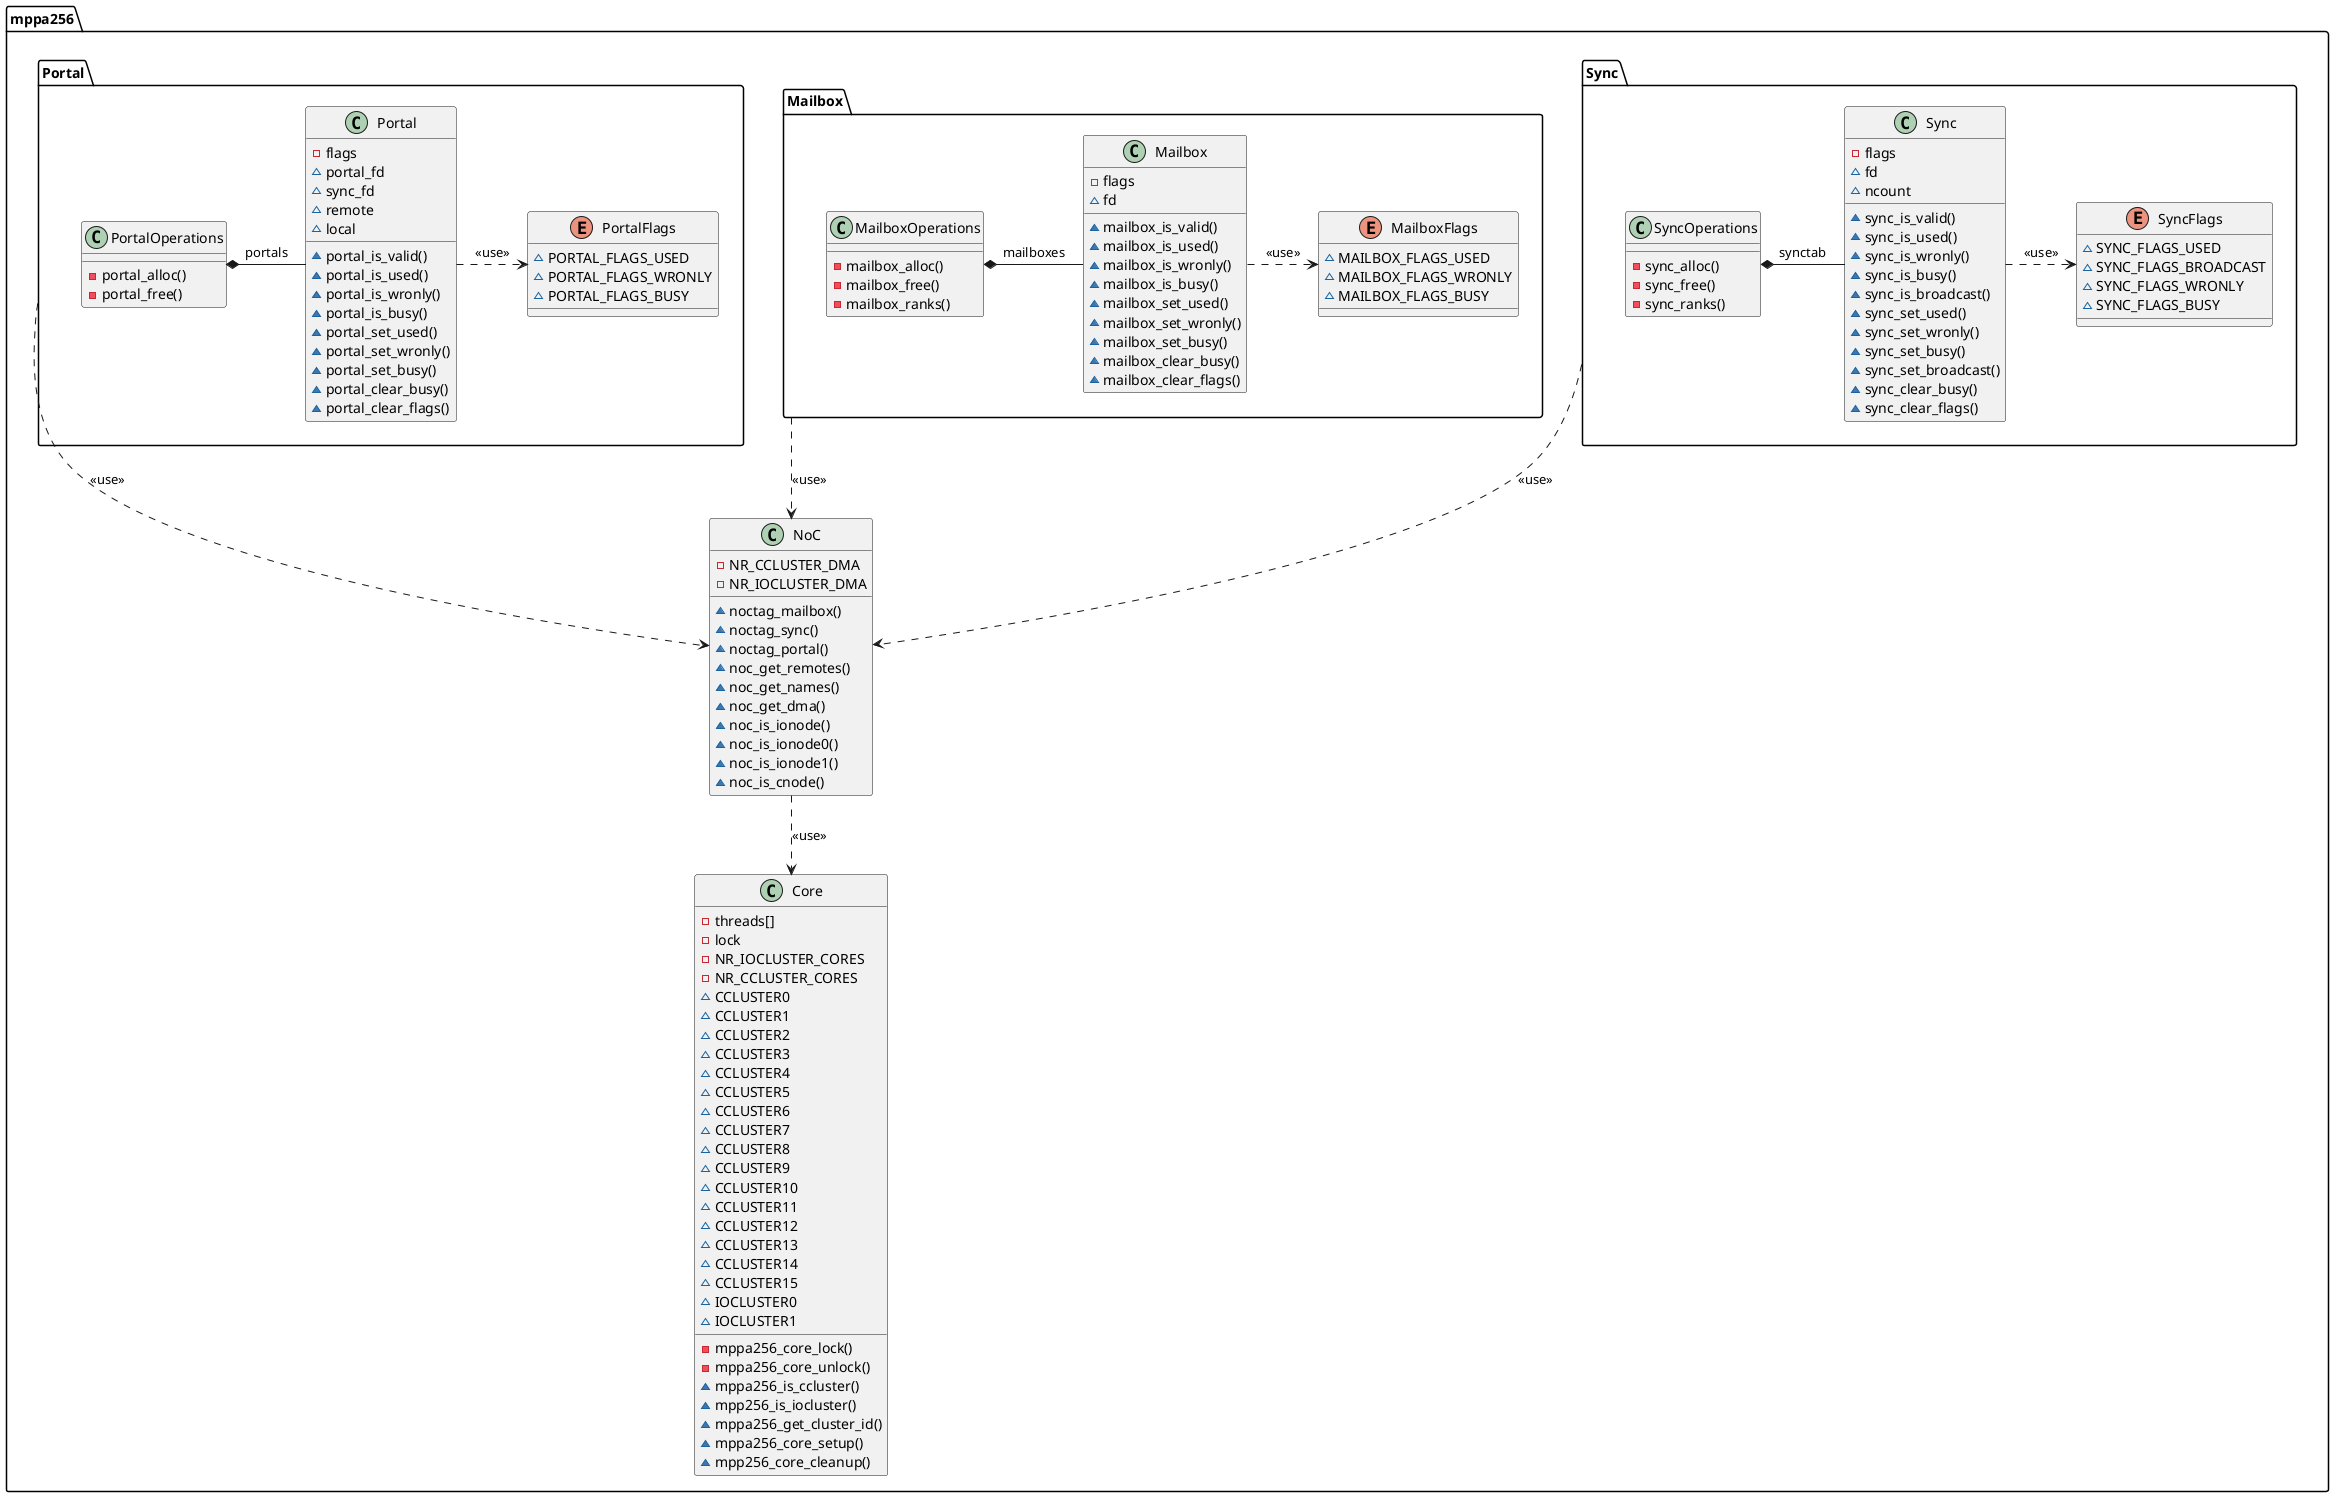 @startuml

namespace mppa256 {
	class Core {
		- threads[]
		- lock
		- NR_IOCLUSTER_CORES
		- NR_CCLUSTER_CORES
		~ CCLUSTER0
		~ CCLUSTER1
		~ CCLUSTER2
		~ CCLUSTER3
		~ CCLUSTER4
		~ CCLUSTER5
		~ CCLUSTER6
		~ CCLUSTER7
		~ CCLUSTER8
		~ CCLUSTER9
		~ CCLUSTER10
		~ CCLUSTER11
		~ CCLUSTER12
		~ CCLUSTER13
		~ CCLUSTER14
		~ CCLUSTER15
		~ IOCLUSTER0
		~ IOCLUSTER1
		- mppa256_core_lock()
		- mppa256_core_unlock()
		~ mppa256_is_ccluster()
		~ mpp256_is_iocluster()
		~ mppa256_get_cluster_id()
		~ mppa256_core_setup()
		~ mpp256_core_cleanup()
	}

	class NoC {
		- NR_CCLUSTER_DMA
		- NR_IOCLUSTER_DMA
		~ noctag_mailbox()
		~ noctag_sync()
		~ noctag_portal()
		~ noc_get_remotes()
		~ noc_get_names()
		~ noc_get_dma()
		~ noc_is_ionode()
		~ noc_is_ionode0()
		~ noc_is_ionode1()
		~ noc_is_cnode()
	}

	namespace Sync {
		enum SyncFlags {
			~ SYNC_FLAGS_USED
			~ SYNC_FLAGS_BROADCAST
			~ SYNC_FLAGS_WRONLY
			~ SYNC_FLAGS_BUSY
		}

		class Sync {
			- flags
			~ fd 
			~ ncount
			~ sync_is_valid()
			~ sync_is_used()
			~ sync_is_wronly()
			~ sync_is_busy()
			~ sync_is_broadcast()
			~ sync_set_used()
			~ sync_set_wronly()
			~ sync_set_busy()
			~ sync_set_broadcast()
			~ sync_clear_busy()
			~ sync_clear_flags()
		}

		class SyncOperations {
			- sync_alloc()
			- sync_free()
			- sync_ranks()
		}

		Sync           .> SyncFlags : <<use>>
		SyncOperations *- Sync      : synctab
	}

	namespace Mailbox {
		enum MailboxFlags {
			~ MAILBOX_FLAGS_USED
			~ MAILBOX_FLAGS_WRONLY
			~ MAILBOX_FLAGS_BUSY
		}

		class Mailbox {
			- flags
			~ fd 
			~ mailbox_is_valid()
			~ mailbox_is_used()
			~ mailbox_is_wronly()
			~ mailbox_is_busy()
			~ mailbox_set_used()
			~ mailbox_set_wronly()
			~ mailbox_set_busy()
			~ mailbox_clear_busy()
			~ mailbox_clear_flags()
		}

		class MailboxOperations {
			- mailbox_alloc()
			- mailbox_free()
			- mailbox_ranks()
		}

		Mailbox               .> MailboxFlags : <<use>>
		MailboxOperations *- Mailbox          : mailboxes
	}

	namespace Portal {
		enum PortalFlags {
			~ PORTAL_FLAGS_USED
			~ PORTAL_FLAGS_WRONLY
			~ PORTAL_FLAGS_BUSY
		}

		class Portal {
			- flags
			~ portal_fd
			~ sync_fd
			~ remote
			~ local
			~ portal_is_valid()
			~ portal_is_used()
			~ portal_is_wronly()
			~ portal_is_busy()
			~ portal_set_used()
			~ portal_set_wronly()
			~ portal_set_busy()
			~ portal_clear_busy()
			~ portal_clear_flags()
		}

		class PortalOperations {
			- portal_alloc()
			- portal_free()
		}

		Portal           .> PortalFlags : <<use>>
		PortalOperations *- Portal      : portals
	}

	mppa256.Sync    ..> mppa256.NoC  : <<use>>
	mppa256.Mailbox ..> mppa256.NoC  : <<use>>
	mppa256.Portal  ..> mppa256.NoC  : <<use>>
	mppa256.NoC     ..> mppa256.Core : <<use>>
}

@enduml

